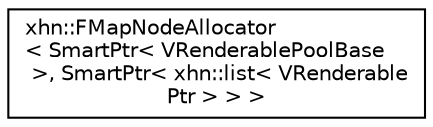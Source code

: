 digraph "Graphical Class Hierarchy"
{
  edge [fontname="Helvetica",fontsize="10",labelfontname="Helvetica",labelfontsize="10"];
  node [fontname="Helvetica",fontsize="10",shape=record];
  rankdir="LR";
  Node1 [label="xhn::FMapNodeAllocator\l\< SmartPtr\< VRenderablePoolBase\l \>, SmartPtr\< xhn::list\< VRenderable\lPtr \> \> \>",height=0.2,width=0.4,color="black", fillcolor="white", style="filled",URL="$classxhn_1_1_f_map_node_allocator.html"];
}
